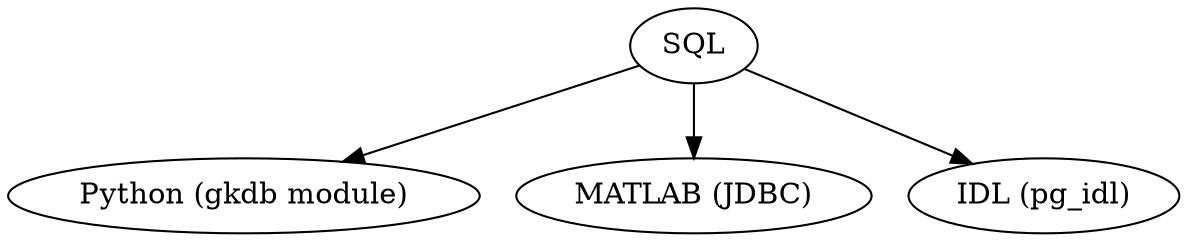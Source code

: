 digraph output_procedure{
 "SQL" -> "Python (gkdb module)"
 "SQL" -> "MATLAB (JDBC)"
 "SQL" -> "IDL (pg_idl)"
}